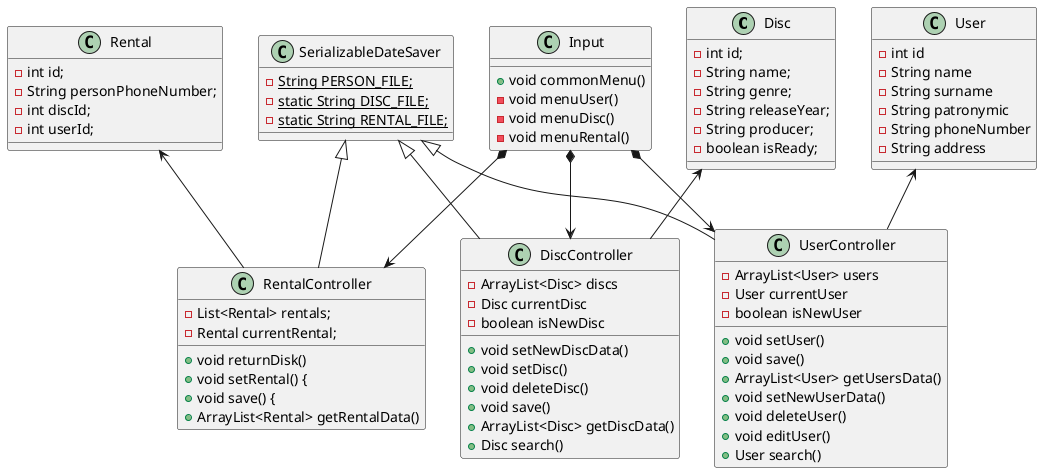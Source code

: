 @startuml
  class Disc{

    - int id;
    - String name;
    - String genre;
    - String releaseYear;
    - String producer;
    - boolean isReady;
    }
     Disc <-- DiscController
    class DiscController{
    - ArrayList<Disc> discs
    - Disc currentDisc
    - boolean isNewDisc
    + void setNewDiscData()
    + void setDisc()
    + void deleteDisc()
    + void save()
    + ArrayList<Disc> getDiscData()
    + Disc search()

    }
    class User{
    - int id
    - String name
    - String surname
    - String patronymic
    - String phoneNumber
    - String address
    }
    class UserController{
         - ArrayList<User> users
         - User currentUser
         - boolean isNewUser
         + void setUser()
         + void save()
         + ArrayList<User> getUsersData()
         + void setNewUserData()
         + void deleteUser()
         + void editUser()
         + User search()

        }
    User <-- UserController
    class Rental{
     - int id;
     - String personPhoneNumber;
     - int discId;
     - int userId;
    }

     class RentalController{
     - List<Rental> rentals;
     - Rental currentRental;
      + void returnDisk()
      + void setRental() {
      + void save() {
      + ArrayList<Rental> getRentalData()
     }
      Rental <-- RentalController

      class SerializableDateSaver{
      -  {static} String PERSON_FILE;
      -  {static}  static String DISC_FILE;
      -  {static}  static String RENTAL_FILE;
      }
      SerializableDateSaver <|-- UserController
      SerializableDateSaver <|-- DiscController
      SerializableDateSaver <|-- RentalController
 class Input{
  +  void commonMenu()
  -  void menuUser()
  -  void menuDisc()
  -  void menuRental()
}
Input*--> DiscController
Input*--> UserController
Input*--> RentalController
@enduml